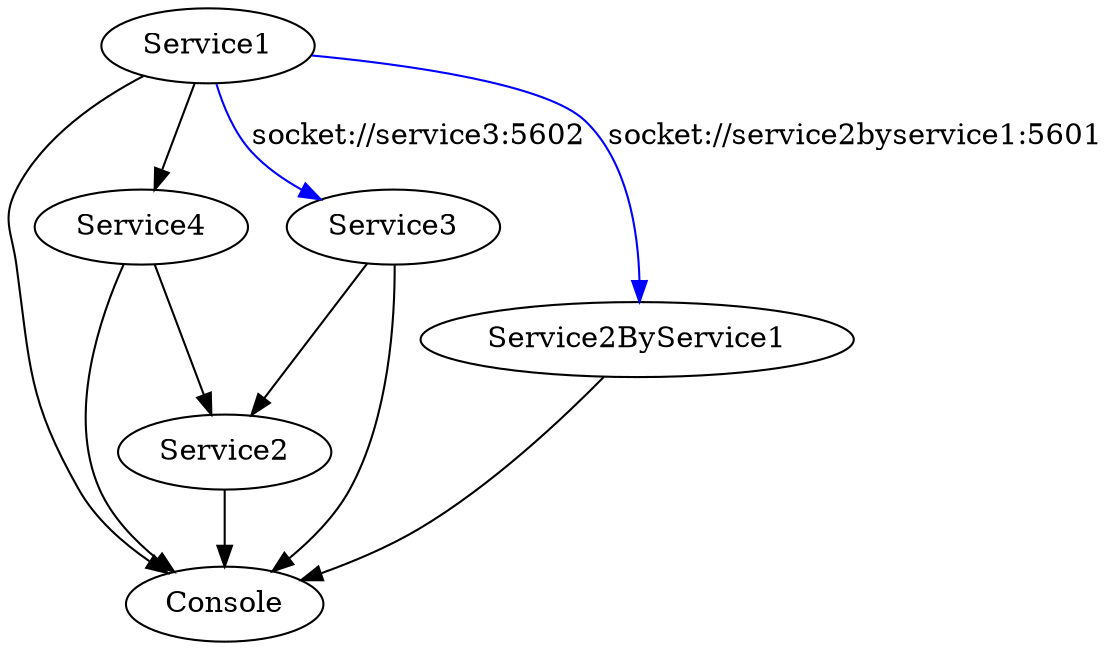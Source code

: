 digraph G {
	Service1 -> Console; 
	Service1 -> Service4; 
	Service2 -> Console; 
	Service3 -> Console; 
	Service3 -> Service2; 
	Service4 -> Console; 
	Service4 -> Service2; 
	Service2ByService1 -> Console; 
	Service1 -> Service2ByService1[ label= "socket://service2byservice1:5601" color="blue"];
	Service1 -> Service3[ label= "socket://service3:5602" color="blue"];
}
